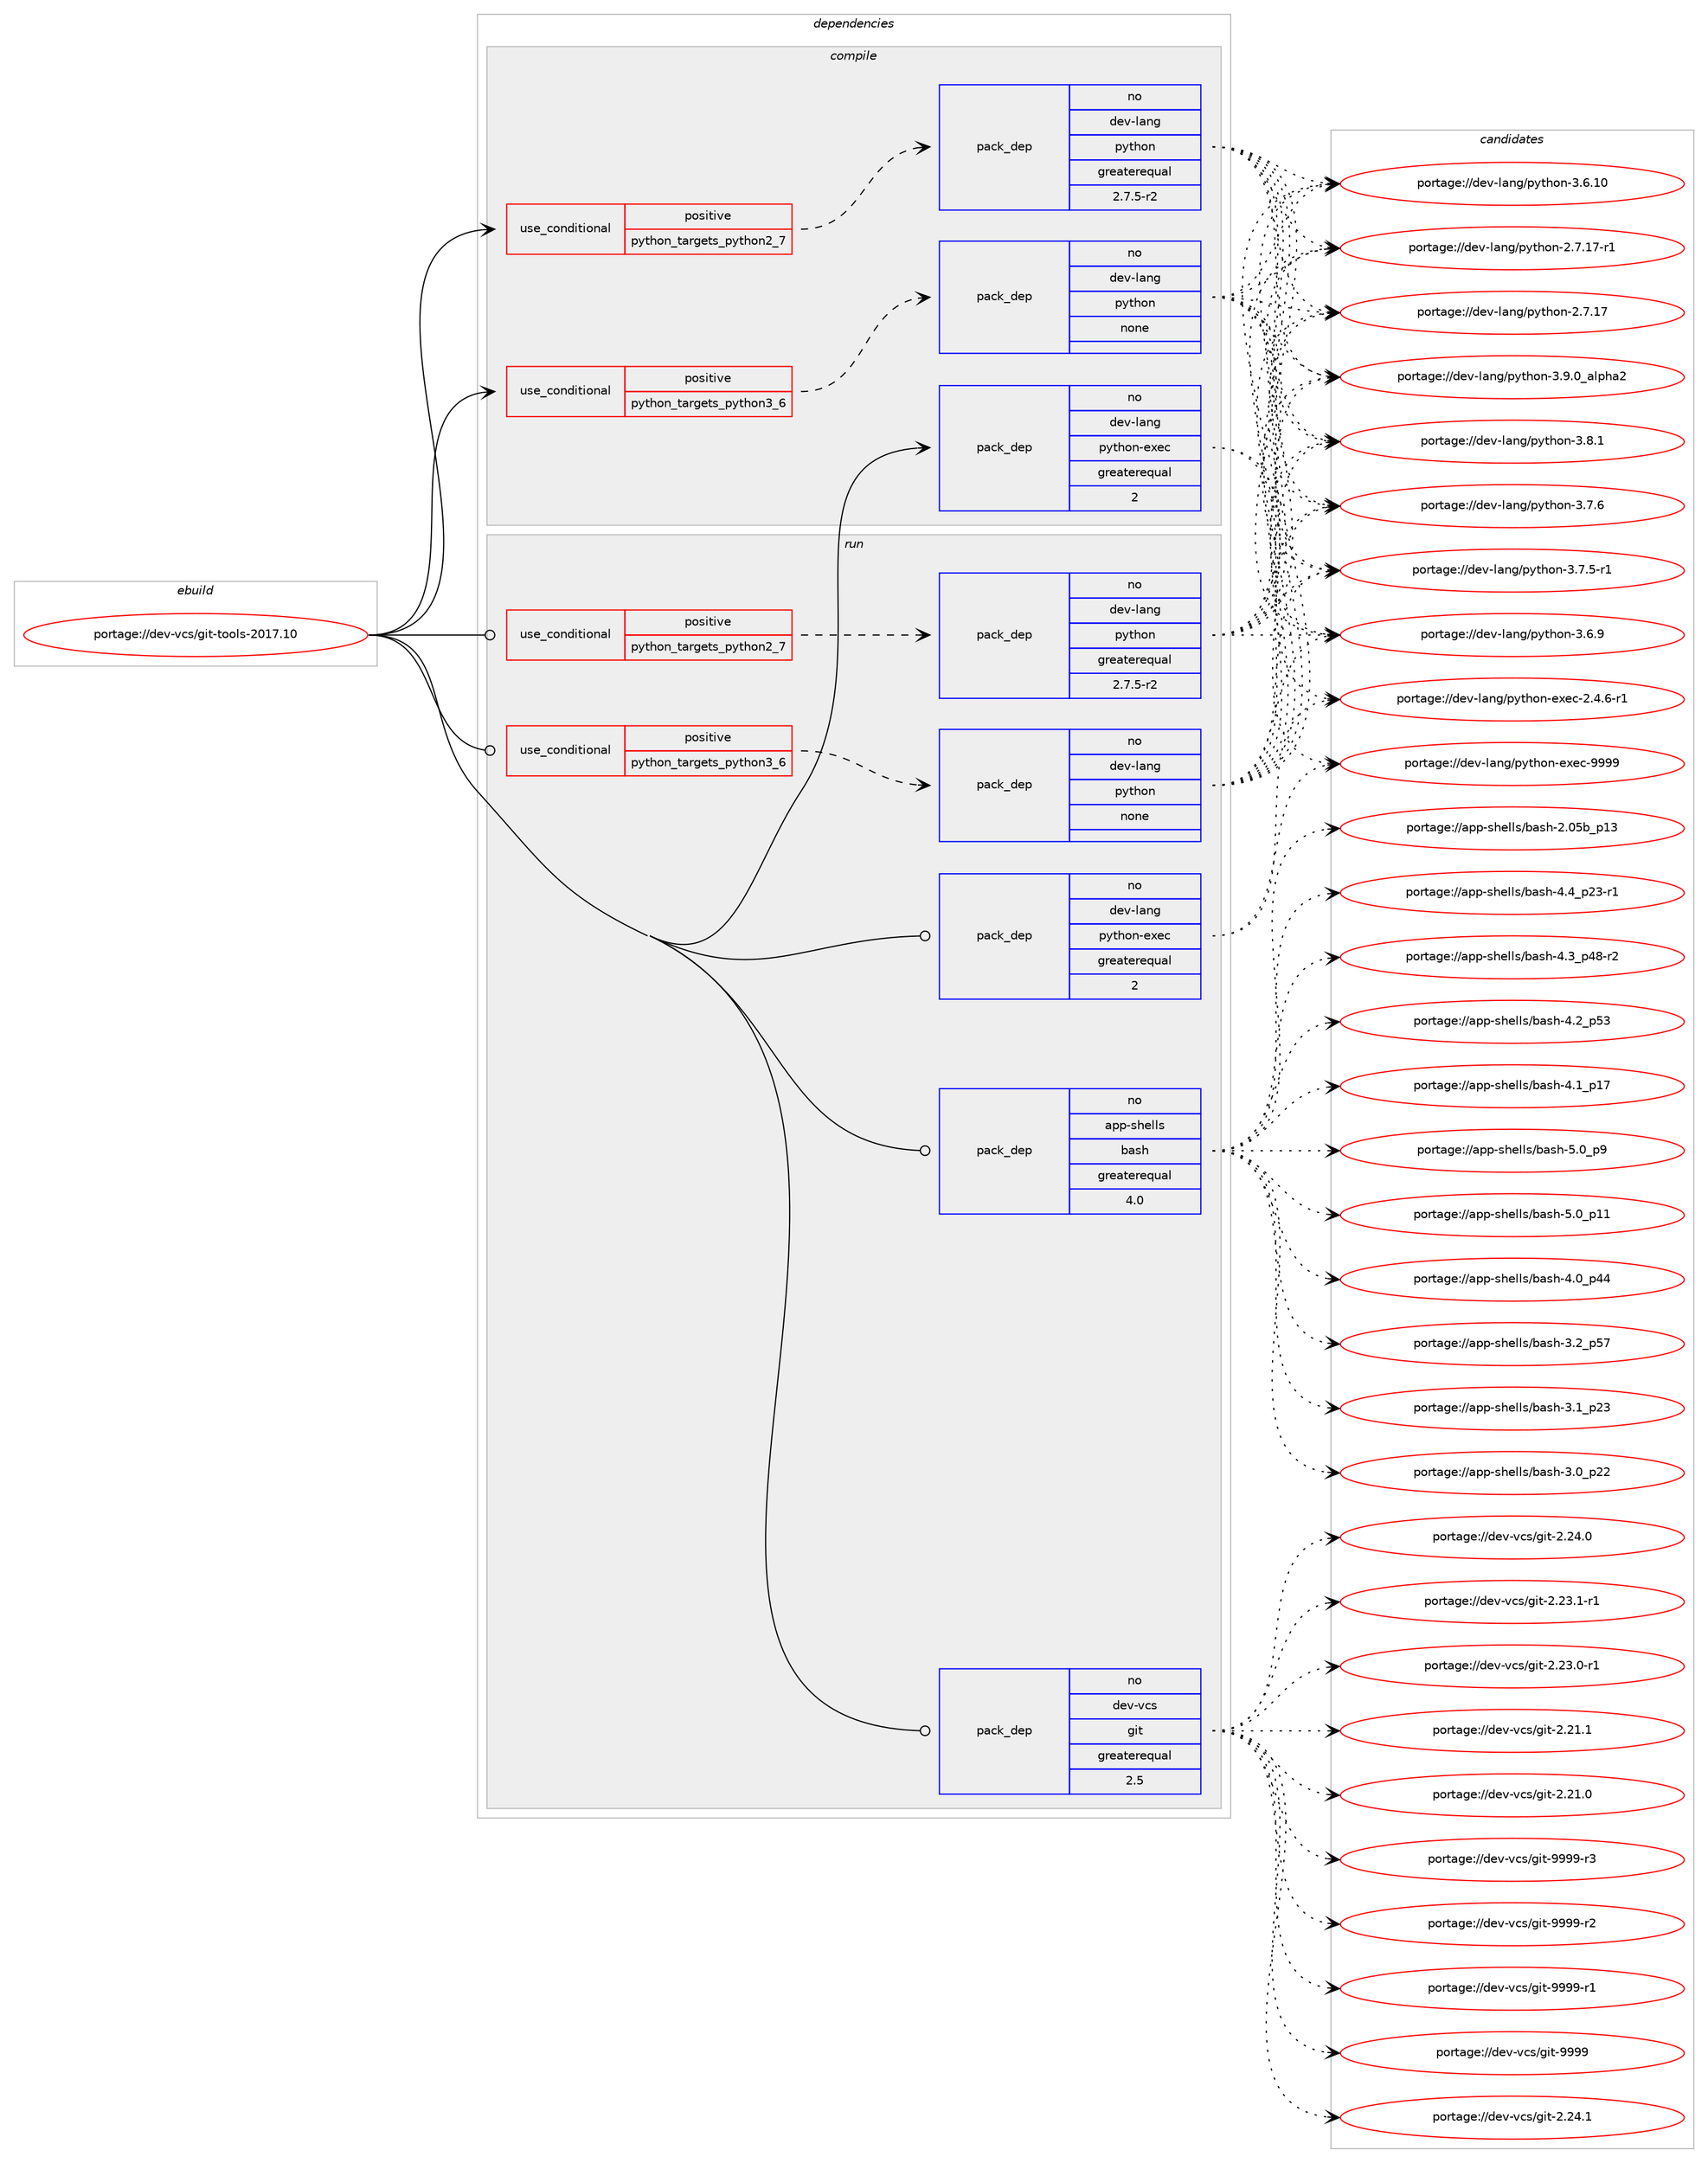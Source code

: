 digraph prolog {

# *************
# Graph options
# *************

newrank=true;
concentrate=true;
compound=true;
graph [rankdir=LR,fontname=Helvetica,fontsize=10,ranksep=1.5];#, ranksep=2.5, nodesep=0.2];
edge  [arrowhead=vee];
node  [fontname=Helvetica,fontsize=10];

# **********
# The ebuild
# **********

subgraph cluster_leftcol {
color=gray;
label=<<i>ebuild</i>>;
id [label="portage://dev-vcs/git-tools-2017.10", color=red, width=4, href="../dev-vcs/git-tools-2017.10.svg"];
}

# ****************
# The dependencies
# ****************

subgraph cluster_midcol {
color=gray;
label=<<i>dependencies</i>>;
subgraph cluster_compile {
fillcolor="#eeeeee";
style=filled;
label=<<i>compile</i>>;
subgraph cond60733 {
dependency293691 [label=<<TABLE BORDER="0" CELLBORDER="1" CELLSPACING="0" CELLPADDING="4"><TR><TD ROWSPAN="3" CELLPADDING="10">use_conditional</TD></TR><TR><TD>positive</TD></TR><TR><TD>python_targets_python2_7</TD></TR></TABLE>>, shape=none, color=red];
subgraph pack228408 {
dependency293692 [label=<<TABLE BORDER="0" CELLBORDER="1" CELLSPACING="0" CELLPADDING="4" WIDTH="220"><TR><TD ROWSPAN="6" CELLPADDING="30">pack_dep</TD></TR><TR><TD WIDTH="110">no</TD></TR><TR><TD>dev-lang</TD></TR><TR><TD>python</TD></TR><TR><TD>greaterequal</TD></TR><TR><TD>2.7.5-r2</TD></TR></TABLE>>, shape=none, color=blue];
}
dependency293691:e -> dependency293692:w [weight=20,style="dashed",arrowhead="vee"];
}
id:e -> dependency293691:w [weight=20,style="solid",arrowhead="vee"];
subgraph cond60734 {
dependency293693 [label=<<TABLE BORDER="0" CELLBORDER="1" CELLSPACING="0" CELLPADDING="4"><TR><TD ROWSPAN="3" CELLPADDING="10">use_conditional</TD></TR><TR><TD>positive</TD></TR><TR><TD>python_targets_python3_6</TD></TR></TABLE>>, shape=none, color=red];
subgraph pack228409 {
dependency293694 [label=<<TABLE BORDER="0" CELLBORDER="1" CELLSPACING="0" CELLPADDING="4" WIDTH="220"><TR><TD ROWSPAN="6" CELLPADDING="30">pack_dep</TD></TR><TR><TD WIDTH="110">no</TD></TR><TR><TD>dev-lang</TD></TR><TR><TD>python</TD></TR><TR><TD>none</TD></TR><TR><TD></TD></TR></TABLE>>, shape=none, color=blue];
}
dependency293693:e -> dependency293694:w [weight=20,style="dashed",arrowhead="vee"];
}
id:e -> dependency293693:w [weight=20,style="solid",arrowhead="vee"];
subgraph pack228410 {
dependency293695 [label=<<TABLE BORDER="0" CELLBORDER="1" CELLSPACING="0" CELLPADDING="4" WIDTH="220"><TR><TD ROWSPAN="6" CELLPADDING="30">pack_dep</TD></TR><TR><TD WIDTH="110">no</TD></TR><TR><TD>dev-lang</TD></TR><TR><TD>python-exec</TD></TR><TR><TD>greaterequal</TD></TR><TR><TD>2</TD></TR></TABLE>>, shape=none, color=blue];
}
id:e -> dependency293695:w [weight=20,style="solid",arrowhead="vee"];
}
subgraph cluster_compileandrun {
fillcolor="#eeeeee";
style=filled;
label=<<i>compile and run</i>>;
}
subgraph cluster_run {
fillcolor="#eeeeee";
style=filled;
label=<<i>run</i>>;
subgraph cond60735 {
dependency293696 [label=<<TABLE BORDER="0" CELLBORDER="1" CELLSPACING="0" CELLPADDING="4"><TR><TD ROWSPAN="3" CELLPADDING="10">use_conditional</TD></TR><TR><TD>positive</TD></TR><TR><TD>python_targets_python2_7</TD></TR></TABLE>>, shape=none, color=red];
subgraph pack228411 {
dependency293697 [label=<<TABLE BORDER="0" CELLBORDER="1" CELLSPACING="0" CELLPADDING="4" WIDTH="220"><TR><TD ROWSPAN="6" CELLPADDING="30">pack_dep</TD></TR><TR><TD WIDTH="110">no</TD></TR><TR><TD>dev-lang</TD></TR><TR><TD>python</TD></TR><TR><TD>greaterequal</TD></TR><TR><TD>2.7.5-r2</TD></TR></TABLE>>, shape=none, color=blue];
}
dependency293696:e -> dependency293697:w [weight=20,style="dashed",arrowhead="vee"];
}
id:e -> dependency293696:w [weight=20,style="solid",arrowhead="odot"];
subgraph cond60736 {
dependency293698 [label=<<TABLE BORDER="0" CELLBORDER="1" CELLSPACING="0" CELLPADDING="4"><TR><TD ROWSPAN="3" CELLPADDING="10">use_conditional</TD></TR><TR><TD>positive</TD></TR><TR><TD>python_targets_python3_6</TD></TR></TABLE>>, shape=none, color=red];
subgraph pack228412 {
dependency293699 [label=<<TABLE BORDER="0" CELLBORDER="1" CELLSPACING="0" CELLPADDING="4" WIDTH="220"><TR><TD ROWSPAN="6" CELLPADDING="30">pack_dep</TD></TR><TR><TD WIDTH="110">no</TD></TR><TR><TD>dev-lang</TD></TR><TR><TD>python</TD></TR><TR><TD>none</TD></TR><TR><TD></TD></TR></TABLE>>, shape=none, color=blue];
}
dependency293698:e -> dependency293699:w [weight=20,style="dashed",arrowhead="vee"];
}
id:e -> dependency293698:w [weight=20,style="solid",arrowhead="odot"];
subgraph pack228413 {
dependency293700 [label=<<TABLE BORDER="0" CELLBORDER="1" CELLSPACING="0" CELLPADDING="4" WIDTH="220"><TR><TD ROWSPAN="6" CELLPADDING="30">pack_dep</TD></TR><TR><TD WIDTH="110">no</TD></TR><TR><TD>app-shells</TD></TR><TR><TD>bash</TD></TR><TR><TD>greaterequal</TD></TR><TR><TD>4.0</TD></TR></TABLE>>, shape=none, color=blue];
}
id:e -> dependency293700:w [weight=20,style="solid",arrowhead="odot"];
subgraph pack228414 {
dependency293701 [label=<<TABLE BORDER="0" CELLBORDER="1" CELLSPACING="0" CELLPADDING="4" WIDTH="220"><TR><TD ROWSPAN="6" CELLPADDING="30">pack_dep</TD></TR><TR><TD WIDTH="110">no</TD></TR><TR><TD>dev-lang</TD></TR><TR><TD>python-exec</TD></TR><TR><TD>greaterequal</TD></TR><TR><TD>2</TD></TR></TABLE>>, shape=none, color=blue];
}
id:e -> dependency293701:w [weight=20,style="solid",arrowhead="odot"];
subgraph pack228415 {
dependency293702 [label=<<TABLE BORDER="0" CELLBORDER="1" CELLSPACING="0" CELLPADDING="4" WIDTH="220"><TR><TD ROWSPAN="6" CELLPADDING="30">pack_dep</TD></TR><TR><TD WIDTH="110">no</TD></TR><TR><TD>dev-vcs</TD></TR><TR><TD>git</TD></TR><TR><TD>greaterequal</TD></TR><TR><TD>2.5</TD></TR></TABLE>>, shape=none, color=blue];
}
id:e -> dependency293702:w [weight=20,style="solid",arrowhead="odot"];
}
}

# **************
# The candidates
# **************

subgraph cluster_choices {
rank=same;
color=gray;
label=<<i>candidates</i>>;

subgraph choice228408 {
color=black;
nodesep=1;
choice10010111845108971101034711212111610411111045514657464895971081121049750 [label="portage://dev-lang/python-3.9.0_alpha2", color=red, width=4,href="../dev-lang/python-3.9.0_alpha2.svg"];
choice100101118451089711010347112121116104111110455146564649 [label="portage://dev-lang/python-3.8.1", color=red, width=4,href="../dev-lang/python-3.8.1.svg"];
choice100101118451089711010347112121116104111110455146554654 [label="portage://dev-lang/python-3.7.6", color=red, width=4,href="../dev-lang/python-3.7.6.svg"];
choice1001011184510897110103471121211161041111104551465546534511449 [label="portage://dev-lang/python-3.7.5-r1", color=red, width=4,href="../dev-lang/python-3.7.5-r1.svg"];
choice100101118451089711010347112121116104111110455146544657 [label="portage://dev-lang/python-3.6.9", color=red, width=4,href="../dev-lang/python-3.6.9.svg"];
choice10010111845108971101034711212111610411111045514654464948 [label="portage://dev-lang/python-3.6.10", color=red, width=4,href="../dev-lang/python-3.6.10.svg"];
choice100101118451089711010347112121116104111110455046554649554511449 [label="portage://dev-lang/python-2.7.17-r1", color=red, width=4,href="../dev-lang/python-2.7.17-r1.svg"];
choice10010111845108971101034711212111610411111045504655464955 [label="portage://dev-lang/python-2.7.17", color=red, width=4,href="../dev-lang/python-2.7.17.svg"];
dependency293692:e -> choice10010111845108971101034711212111610411111045514657464895971081121049750:w [style=dotted,weight="100"];
dependency293692:e -> choice100101118451089711010347112121116104111110455146564649:w [style=dotted,weight="100"];
dependency293692:e -> choice100101118451089711010347112121116104111110455146554654:w [style=dotted,weight="100"];
dependency293692:e -> choice1001011184510897110103471121211161041111104551465546534511449:w [style=dotted,weight="100"];
dependency293692:e -> choice100101118451089711010347112121116104111110455146544657:w [style=dotted,weight="100"];
dependency293692:e -> choice10010111845108971101034711212111610411111045514654464948:w [style=dotted,weight="100"];
dependency293692:e -> choice100101118451089711010347112121116104111110455046554649554511449:w [style=dotted,weight="100"];
dependency293692:e -> choice10010111845108971101034711212111610411111045504655464955:w [style=dotted,weight="100"];
}
subgraph choice228409 {
color=black;
nodesep=1;
choice10010111845108971101034711212111610411111045514657464895971081121049750 [label="portage://dev-lang/python-3.9.0_alpha2", color=red, width=4,href="../dev-lang/python-3.9.0_alpha2.svg"];
choice100101118451089711010347112121116104111110455146564649 [label="portage://dev-lang/python-3.8.1", color=red, width=4,href="../dev-lang/python-3.8.1.svg"];
choice100101118451089711010347112121116104111110455146554654 [label="portage://dev-lang/python-3.7.6", color=red, width=4,href="../dev-lang/python-3.7.6.svg"];
choice1001011184510897110103471121211161041111104551465546534511449 [label="portage://dev-lang/python-3.7.5-r1", color=red, width=4,href="../dev-lang/python-3.7.5-r1.svg"];
choice100101118451089711010347112121116104111110455146544657 [label="portage://dev-lang/python-3.6.9", color=red, width=4,href="../dev-lang/python-3.6.9.svg"];
choice10010111845108971101034711212111610411111045514654464948 [label="portage://dev-lang/python-3.6.10", color=red, width=4,href="../dev-lang/python-3.6.10.svg"];
choice100101118451089711010347112121116104111110455046554649554511449 [label="portage://dev-lang/python-2.7.17-r1", color=red, width=4,href="../dev-lang/python-2.7.17-r1.svg"];
choice10010111845108971101034711212111610411111045504655464955 [label="portage://dev-lang/python-2.7.17", color=red, width=4,href="../dev-lang/python-2.7.17.svg"];
dependency293694:e -> choice10010111845108971101034711212111610411111045514657464895971081121049750:w [style=dotted,weight="100"];
dependency293694:e -> choice100101118451089711010347112121116104111110455146564649:w [style=dotted,weight="100"];
dependency293694:e -> choice100101118451089711010347112121116104111110455146554654:w [style=dotted,weight="100"];
dependency293694:e -> choice1001011184510897110103471121211161041111104551465546534511449:w [style=dotted,weight="100"];
dependency293694:e -> choice100101118451089711010347112121116104111110455146544657:w [style=dotted,weight="100"];
dependency293694:e -> choice10010111845108971101034711212111610411111045514654464948:w [style=dotted,weight="100"];
dependency293694:e -> choice100101118451089711010347112121116104111110455046554649554511449:w [style=dotted,weight="100"];
dependency293694:e -> choice10010111845108971101034711212111610411111045504655464955:w [style=dotted,weight="100"];
}
subgraph choice228410 {
color=black;
nodesep=1;
choice10010111845108971101034711212111610411111045101120101994557575757 [label="portage://dev-lang/python-exec-9999", color=red, width=4,href="../dev-lang/python-exec-9999.svg"];
choice10010111845108971101034711212111610411111045101120101994550465246544511449 [label="portage://dev-lang/python-exec-2.4.6-r1", color=red, width=4,href="../dev-lang/python-exec-2.4.6-r1.svg"];
dependency293695:e -> choice10010111845108971101034711212111610411111045101120101994557575757:w [style=dotted,weight="100"];
dependency293695:e -> choice10010111845108971101034711212111610411111045101120101994550465246544511449:w [style=dotted,weight="100"];
}
subgraph choice228411 {
color=black;
nodesep=1;
choice10010111845108971101034711212111610411111045514657464895971081121049750 [label="portage://dev-lang/python-3.9.0_alpha2", color=red, width=4,href="../dev-lang/python-3.9.0_alpha2.svg"];
choice100101118451089711010347112121116104111110455146564649 [label="portage://dev-lang/python-3.8.1", color=red, width=4,href="../dev-lang/python-3.8.1.svg"];
choice100101118451089711010347112121116104111110455146554654 [label="portage://dev-lang/python-3.7.6", color=red, width=4,href="../dev-lang/python-3.7.6.svg"];
choice1001011184510897110103471121211161041111104551465546534511449 [label="portage://dev-lang/python-3.7.5-r1", color=red, width=4,href="../dev-lang/python-3.7.5-r1.svg"];
choice100101118451089711010347112121116104111110455146544657 [label="portage://dev-lang/python-3.6.9", color=red, width=4,href="../dev-lang/python-3.6.9.svg"];
choice10010111845108971101034711212111610411111045514654464948 [label="portage://dev-lang/python-3.6.10", color=red, width=4,href="../dev-lang/python-3.6.10.svg"];
choice100101118451089711010347112121116104111110455046554649554511449 [label="portage://dev-lang/python-2.7.17-r1", color=red, width=4,href="../dev-lang/python-2.7.17-r1.svg"];
choice10010111845108971101034711212111610411111045504655464955 [label="portage://dev-lang/python-2.7.17", color=red, width=4,href="../dev-lang/python-2.7.17.svg"];
dependency293697:e -> choice10010111845108971101034711212111610411111045514657464895971081121049750:w [style=dotted,weight="100"];
dependency293697:e -> choice100101118451089711010347112121116104111110455146564649:w [style=dotted,weight="100"];
dependency293697:e -> choice100101118451089711010347112121116104111110455146554654:w [style=dotted,weight="100"];
dependency293697:e -> choice1001011184510897110103471121211161041111104551465546534511449:w [style=dotted,weight="100"];
dependency293697:e -> choice100101118451089711010347112121116104111110455146544657:w [style=dotted,weight="100"];
dependency293697:e -> choice10010111845108971101034711212111610411111045514654464948:w [style=dotted,weight="100"];
dependency293697:e -> choice100101118451089711010347112121116104111110455046554649554511449:w [style=dotted,weight="100"];
dependency293697:e -> choice10010111845108971101034711212111610411111045504655464955:w [style=dotted,weight="100"];
}
subgraph choice228412 {
color=black;
nodesep=1;
choice10010111845108971101034711212111610411111045514657464895971081121049750 [label="portage://dev-lang/python-3.9.0_alpha2", color=red, width=4,href="../dev-lang/python-3.9.0_alpha2.svg"];
choice100101118451089711010347112121116104111110455146564649 [label="portage://dev-lang/python-3.8.1", color=red, width=4,href="../dev-lang/python-3.8.1.svg"];
choice100101118451089711010347112121116104111110455146554654 [label="portage://dev-lang/python-3.7.6", color=red, width=4,href="../dev-lang/python-3.7.6.svg"];
choice1001011184510897110103471121211161041111104551465546534511449 [label="portage://dev-lang/python-3.7.5-r1", color=red, width=4,href="../dev-lang/python-3.7.5-r1.svg"];
choice100101118451089711010347112121116104111110455146544657 [label="portage://dev-lang/python-3.6.9", color=red, width=4,href="../dev-lang/python-3.6.9.svg"];
choice10010111845108971101034711212111610411111045514654464948 [label="portage://dev-lang/python-3.6.10", color=red, width=4,href="../dev-lang/python-3.6.10.svg"];
choice100101118451089711010347112121116104111110455046554649554511449 [label="portage://dev-lang/python-2.7.17-r1", color=red, width=4,href="../dev-lang/python-2.7.17-r1.svg"];
choice10010111845108971101034711212111610411111045504655464955 [label="portage://dev-lang/python-2.7.17", color=red, width=4,href="../dev-lang/python-2.7.17.svg"];
dependency293699:e -> choice10010111845108971101034711212111610411111045514657464895971081121049750:w [style=dotted,weight="100"];
dependency293699:e -> choice100101118451089711010347112121116104111110455146564649:w [style=dotted,weight="100"];
dependency293699:e -> choice100101118451089711010347112121116104111110455146554654:w [style=dotted,weight="100"];
dependency293699:e -> choice1001011184510897110103471121211161041111104551465546534511449:w [style=dotted,weight="100"];
dependency293699:e -> choice100101118451089711010347112121116104111110455146544657:w [style=dotted,weight="100"];
dependency293699:e -> choice10010111845108971101034711212111610411111045514654464948:w [style=dotted,weight="100"];
dependency293699:e -> choice100101118451089711010347112121116104111110455046554649554511449:w [style=dotted,weight="100"];
dependency293699:e -> choice10010111845108971101034711212111610411111045504655464955:w [style=dotted,weight="100"];
}
subgraph choice228413 {
color=black;
nodesep=1;
choice9711211245115104101108108115479897115104455346489511257 [label="portage://app-shells/bash-5.0_p9", color=red, width=4,href="../app-shells/bash-5.0_p9.svg"];
choice971121124511510410110810811547989711510445534648951124949 [label="portage://app-shells/bash-5.0_p11", color=red, width=4,href="../app-shells/bash-5.0_p11.svg"];
choice9711211245115104101108108115479897115104455246529511250514511449 [label="portage://app-shells/bash-4.4_p23-r1", color=red, width=4,href="../app-shells/bash-4.4_p23-r1.svg"];
choice9711211245115104101108108115479897115104455246519511252564511450 [label="portage://app-shells/bash-4.3_p48-r2", color=red, width=4,href="../app-shells/bash-4.3_p48-r2.svg"];
choice971121124511510410110810811547989711510445524650951125351 [label="portage://app-shells/bash-4.2_p53", color=red, width=4,href="../app-shells/bash-4.2_p53.svg"];
choice971121124511510410110810811547989711510445524649951124955 [label="portage://app-shells/bash-4.1_p17", color=red, width=4,href="../app-shells/bash-4.1_p17.svg"];
choice971121124511510410110810811547989711510445524648951125252 [label="portage://app-shells/bash-4.0_p44", color=red, width=4,href="../app-shells/bash-4.0_p44.svg"];
choice971121124511510410110810811547989711510445514650951125355 [label="portage://app-shells/bash-3.2_p57", color=red, width=4,href="../app-shells/bash-3.2_p57.svg"];
choice971121124511510410110810811547989711510445514649951125051 [label="portage://app-shells/bash-3.1_p23", color=red, width=4,href="../app-shells/bash-3.1_p23.svg"];
choice971121124511510410110810811547989711510445514648951125050 [label="portage://app-shells/bash-3.0_p22", color=red, width=4,href="../app-shells/bash-3.0_p22.svg"];
choice9711211245115104101108108115479897115104455046485398951124951 [label="portage://app-shells/bash-2.05b_p13", color=red, width=4,href="../app-shells/bash-2.05b_p13.svg"];
dependency293700:e -> choice9711211245115104101108108115479897115104455346489511257:w [style=dotted,weight="100"];
dependency293700:e -> choice971121124511510410110810811547989711510445534648951124949:w [style=dotted,weight="100"];
dependency293700:e -> choice9711211245115104101108108115479897115104455246529511250514511449:w [style=dotted,weight="100"];
dependency293700:e -> choice9711211245115104101108108115479897115104455246519511252564511450:w [style=dotted,weight="100"];
dependency293700:e -> choice971121124511510410110810811547989711510445524650951125351:w [style=dotted,weight="100"];
dependency293700:e -> choice971121124511510410110810811547989711510445524649951124955:w [style=dotted,weight="100"];
dependency293700:e -> choice971121124511510410110810811547989711510445524648951125252:w [style=dotted,weight="100"];
dependency293700:e -> choice971121124511510410110810811547989711510445514650951125355:w [style=dotted,weight="100"];
dependency293700:e -> choice971121124511510410110810811547989711510445514649951125051:w [style=dotted,weight="100"];
dependency293700:e -> choice971121124511510410110810811547989711510445514648951125050:w [style=dotted,weight="100"];
dependency293700:e -> choice9711211245115104101108108115479897115104455046485398951124951:w [style=dotted,weight="100"];
}
subgraph choice228414 {
color=black;
nodesep=1;
choice10010111845108971101034711212111610411111045101120101994557575757 [label="portage://dev-lang/python-exec-9999", color=red, width=4,href="../dev-lang/python-exec-9999.svg"];
choice10010111845108971101034711212111610411111045101120101994550465246544511449 [label="portage://dev-lang/python-exec-2.4.6-r1", color=red, width=4,href="../dev-lang/python-exec-2.4.6-r1.svg"];
dependency293701:e -> choice10010111845108971101034711212111610411111045101120101994557575757:w [style=dotted,weight="100"];
dependency293701:e -> choice10010111845108971101034711212111610411111045101120101994550465246544511449:w [style=dotted,weight="100"];
}
subgraph choice228415 {
color=black;
nodesep=1;
choice10010111845118991154710310511645575757574511451 [label="portage://dev-vcs/git-9999-r3", color=red, width=4,href="../dev-vcs/git-9999-r3.svg"];
choice10010111845118991154710310511645575757574511450 [label="portage://dev-vcs/git-9999-r2", color=red, width=4,href="../dev-vcs/git-9999-r2.svg"];
choice10010111845118991154710310511645575757574511449 [label="portage://dev-vcs/git-9999-r1", color=red, width=4,href="../dev-vcs/git-9999-r1.svg"];
choice1001011184511899115471031051164557575757 [label="portage://dev-vcs/git-9999", color=red, width=4,href="../dev-vcs/git-9999.svg"];
choice10010111845118991154710310511645504650524649 [label="portage://dev-vcs/git-2.24.1", color=red, width=4,href="../dev-vcs/git-2.24.1.svg"];
choice10010111845118991154710310511645504650524648 [label="portage://dev-vcs/git-2.24.0", color=red, width=4,href="../dev-vcs/git-2.24.0.svg"];
choice100101118451189911547103105116455046505146494511449 [label="portage://dev-vcs/git-2.23.1-r1", color=red, width=4,href="../dev-vcs/git-2.23.1-r1.svg"];
choice100101118451189911547103105116455046505146484511449 [label="portage://dev-vcs/git-2.23.0-r1", color=red, width=4,href="../dev-vcs/git-2.23.0-r1.svg"];
choice10010111845118991154710310511645504650494649 [label="portage://dev-vcs/git-2.21.1", color=red, width=4,href="../dev-vcs/git-2.21.1.svg"];
choice10010111845118991154710310511645504650494648 [label="portage://dev-vcs/git-2.21.0", color=red, width=4,href="../dev-vcs/git-2.21.0.svg"];
dependency293702:e -> choice10010111845118991154710310511645575757574511451:w [style=dotted,weight="100"];
dependency293702:e -> choice10010111845118991154710310511645575757574511450:w [style=dotted,weight="100"];
dependency293702:e -> choice10010111845118991154710310511645575757574511449:w [style=dotted,weight="100"];
dependency293702:e -> choice1001011184511899115471031051164557575757:w [style=dotted,weight="100"];
dependency293702:e -> choice10010111845118991154710310511645504650524649:w [style=dotted,weight="100"];
dependency293702:e -> choice10010111845118991154710310511645504650524648:w [style=dotted,weight="100"];
dependency293702:e -> choice100101118451189911547103105116455046505146494511449:w [style=dotted,weight="100"];
dependency293702:e -> choice100101118451189911547103105116455046505146484511449:w [style=dotted,weight="100"];
dependency293702:e -> choice10010111845118991154710310511645504650494649:w [style=dotted,weight="100"];
dependency293702:e -> choice10010111845118991154710310511645504650494648:w [style=dotted,weight="100"];
}
}

}
